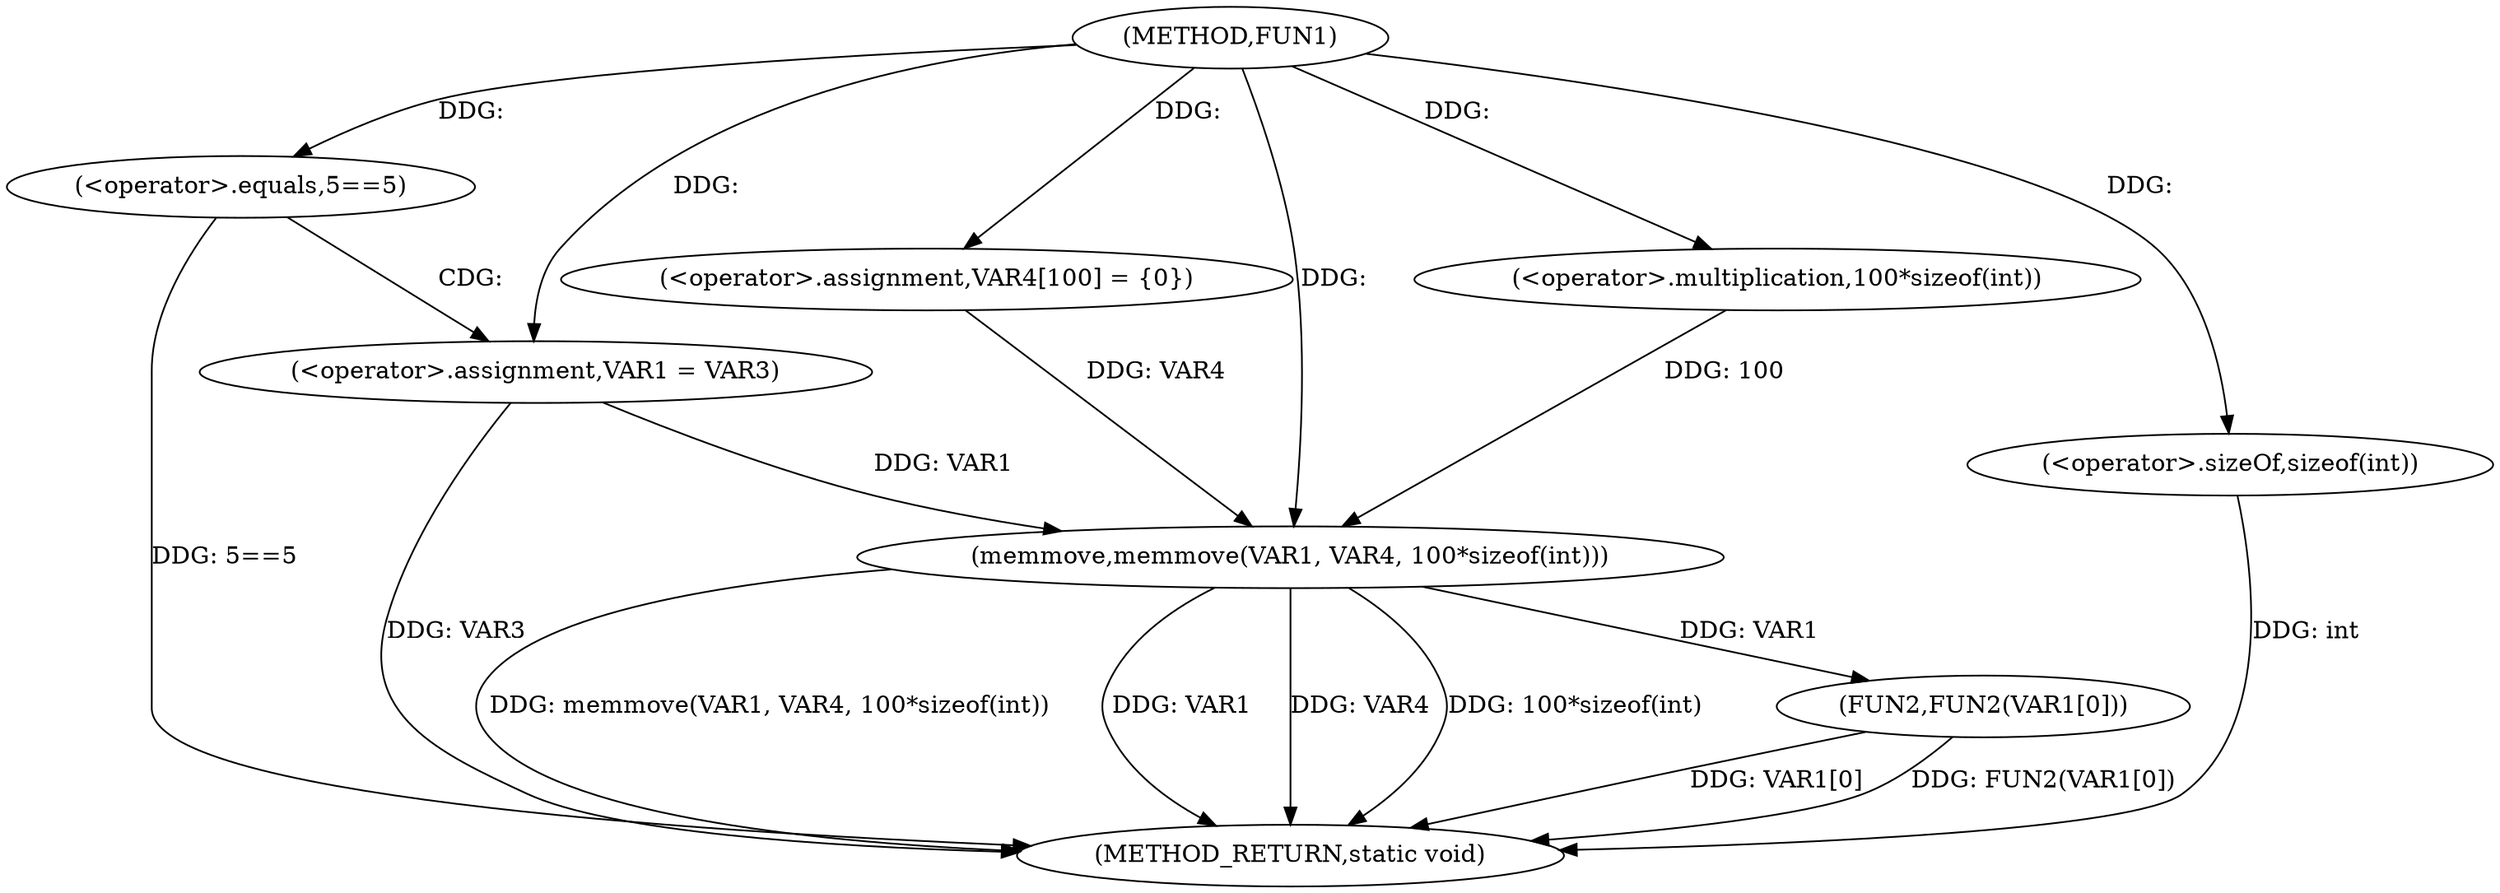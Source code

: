 digraph FUN1 {  
"1000100" [label = "(METHOD,FUN1)" ]
"1000128" [label = "(METHOD_RETURN,static void)" ]
"1000106" [label = "(<operator>.equals,5==5)" ]
"1000110" [label = "(<operator>.assignment,VAR1 = VAR3)" ]
"1000115" [label = "(<operator>.assignment,VAR4[100] = {0})" ]
"1000117" [label = "(memmove,memmove(VAR1, VAR4, 100*sizeof(int)))" ]
"1000120" [label = "(<operator>.multiplication,100*sizeof(int))" ]
"1000122" [label = "(<operator>.sizeOf,sizeof(int))" ]
"1000124" [label = "(FUN2,FUN2(VAR1[0]))" ]
  "1000117" -> "1000128"  [ label = "DDG: memmove(VAR1, VAR4, 100*sizeof(int))"] 
  "1000124" -> "1000128"  [ label = "DDG: VAR1[0]"] 
  "1000122" -> "1000128"  [ label = "DDG: int"] 
  "1000117" -> "1000128"  [ label = "DDG: VAR1"] 
  "1000110" -> "1000128"  [ label = "DDG: VAR3"] 
  "1000117" -> "1000128"  [ label = "DDG: VAR4"] 
  "1000106" -> "1000128"  [ label = "DDG: 5==5"] 
  "1000124" -> "1000128"  [ label = "DDG: FUN2(VAR1[0])"] 
  "1000117" -> "1000128"  [ label = "DDG: 100*sizeof(int)"] 
  "1000100" -> "1000106"  [ label = "DDG: "] 
  "1000100" -> "1000110"  [ label = "DDG: "] 
  "1000100" -> "1000115"  [ label = "DDG: "] 
  "1000110" -> "1000117"  [ label = "DDG: VAR1"] 
  "1000100" -> "1000117"  [ label = "DDG: "] 
  "1000115" -> "1000117"  [ label = "DDG: VAR4"] 
  "1000120" -> "1000117"  [ label = "DDG: 100"] 
  "1000100" -> "1000120"  [ label = "DDG: "] 
  "1000100" -> "1000122"  [ label = "DDG: "] 
  "1000117" -> "1000124"  [ label = "DDG: VAR1"] 
  "1000106" -> "1000110"  [ label = "CDG: "] 
}
